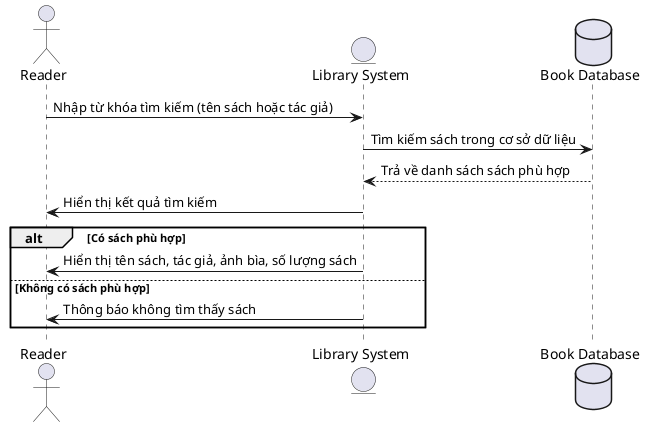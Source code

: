 @startuml
actor "Reader" as reader
entity "Library System" as system
database "Book Database" as db

reader -> system : Nhập từ khóa tìm kiếm (tên sách hoặc tác giả)
system -> db : Tìm kiếm sách trong cơ sở dữ liệu
db --> system : Trả về danh sách sách phù hợp
system -> reader : Hiển thị kết quả tìm kiếm

alt Có sách phù hợp
    system -> reader : Hiển thị tên sách, tác giả, ảnh bìa, số lượng sách
else Không có sách phù hợp
    system -> reader : Thông báo không tìm thấy sách
end

@enduml
